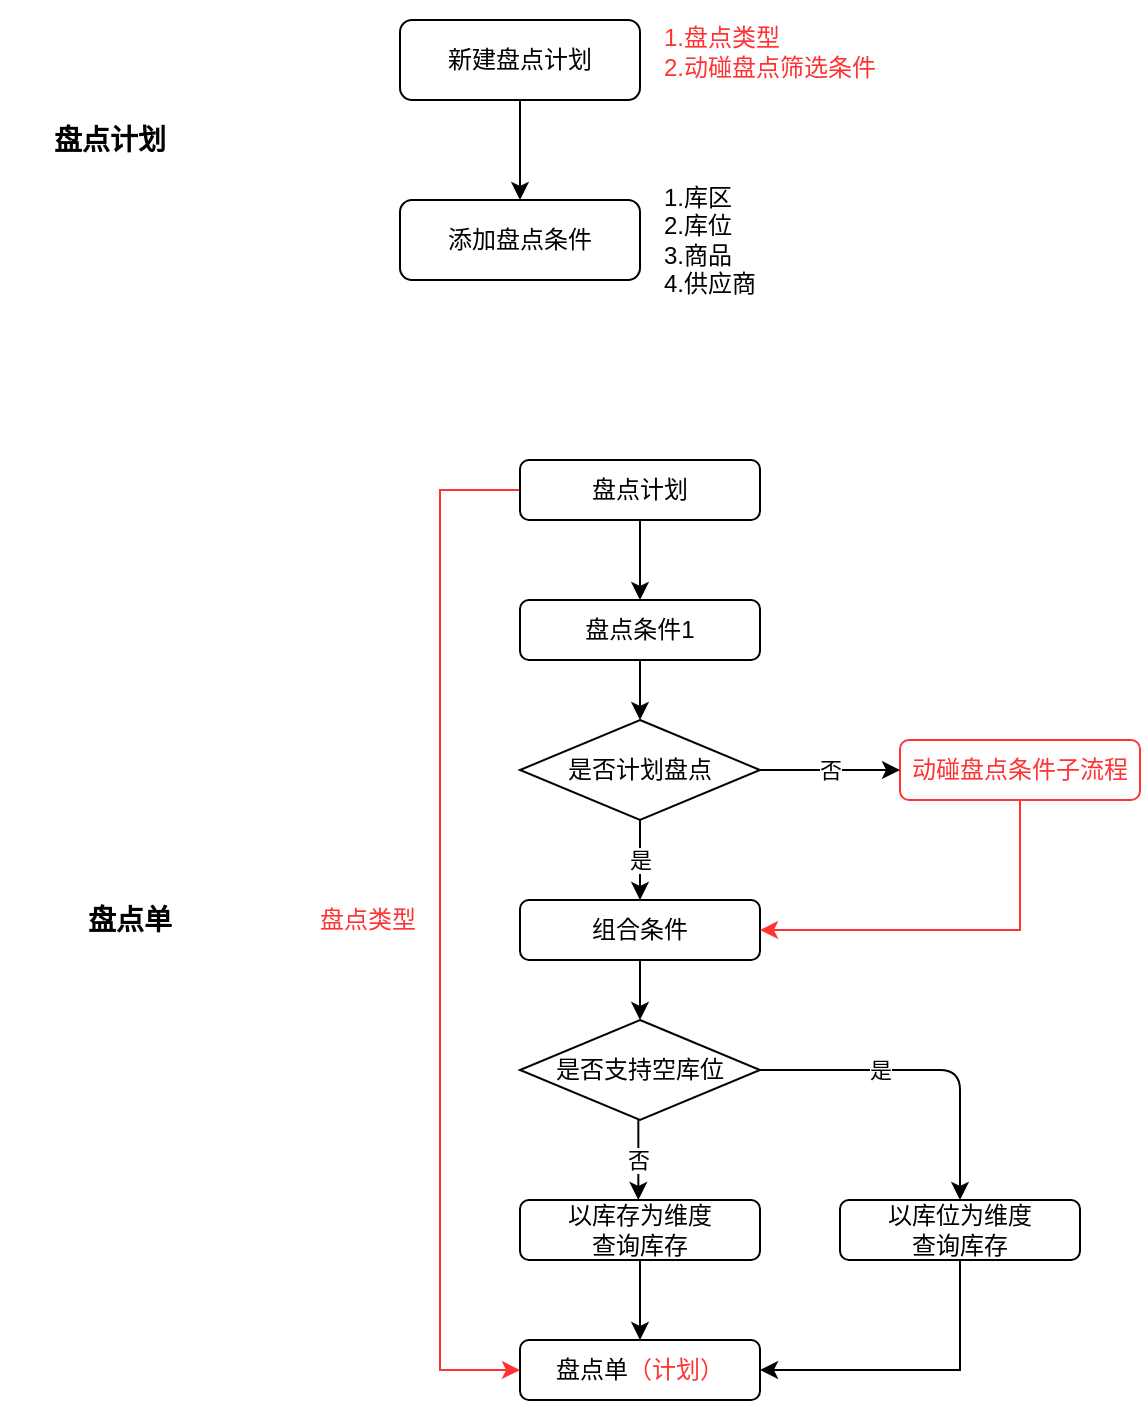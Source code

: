 <mxfile version="14.2.2" type="github">
  <diagram id="C5RBs43oDa-KdzZeNtuy" name="Page-1">
    <mxGraphModel dx="923" dy="430" grid="1" gridSize="10" guides="1" tooltips="1" connect="1" arrows="1" fold="1" page="1" pageScale="1" pageWidth="827" pageHeight="1169" math="0" shadow="0">
      <root>
        <mxCell id="WIyWlLk6GJQsqaUBKTNV-0" />
        <mxCell id="WIyWlLk6GJQsqaUBKTNV-1" parent="WIyWlLk6GJQsqaUBKTNV-0" />
        <mxCell id="EKh2bO4sF-y03ZDt91eH-3" style="edgeStyle=orthogonalEdgeStyle;rounded=0;orthogonalLoop=1;jettySize=auto;html=1;exitX=0.5;exitY=1;exitDx=0;exitDy=0;entryX=0.5;entryY=0;entryDx=0;entryDy=0;" edge="1" parent="WIyWlLk6GJQsqaUBKTNV-1" source="WIyWlLk6GJQsqaUBKTNV-3" target="WIyWlLk6GJQsqaUBKTNV-7">
          <mxGeometry relative="1" as="geometry" />
        </mxCell>
        <mxCell id="WIyWlLk6GJQsqaUBKTNV-3" value="新建盘点计划" style="rounded=1;whiteSpace=wrap;html=1;fontSize=12;glass=0;strokeWidth=1;shadow=0;" parent="WIyWlLk6GJQsqaUBKTNV-1" vertex="1">
          <mxGeometry x="310" y="80" width="120" height="40" as="geometry" />
        </mxCell>
        <mxCell id="WIyWlLk6GJQsqaUBKTNV-7" value="添加盘点条件" style="rounded=1;whiteSpace=wrap;html=1;fontSize=12;glass=0;strokeWidth=1;shadow=0;" parent="WIyWlLk6GJQsqaUBKTNV-1" vertex="1">
          <mxGeometry x="310" y="170" width="120" height="40" as="geometry" />
        </mxCell>
        <mxCell id="EKh2bO4sF-y03ZDt91eH-4" value="&lt;b&gt;&lt;font style=&quot;font-size: 14px&quot;&gt;盘点计划&lt;/font&gt;&lt;/b&gt;" style="text;html=1;strokeColor=none;fillColor=none;align=center;verticalAlign=middle;whiteSpace=wrap;rounded=0;" vertex="1" parent="WIyWlLk6GJQsqaUBKTNV-1">
          <mxGeometry x="110" y="130" width="110" height="20" as="geometry" />
        </mxCell>
        <mxCell id="EKh2bO4sF-y03ZDt91eH-5" value="&lt;font color=&quot;#ff3333&quot;&gt;1.盘点类型&lt;br&gt;2.动碰盘点筛选条件&lt;br&gt;&lt;/font&gt;" style="text;html=1;strokeColor=#FFFFFF;fillColor=none;align=left;verticalAlign=middle;whiteSpace=wrap;rounded=0;" vertex="1" parent="WIyWlLk6GJQsqaUBKTNV-1">
          <mxGeometry x="440" y="71" width="200" height="50" as="geometry" />
        </mxCell>
        <mxCell id="EKh2bO4sF-y03ZDt91eH-7" value="&lt;b&gt;&lt;font style=&quot;font-size: 14px&quot;&gt;盘点单&lt;/font&gt;&lt;/b&gt;" style="text;html=1;strokeColor=none;fillColor=none;align=center;verticalAlign=middle;whiteSpace=wrap;rounded=0;" vertex="1" parent="WIyWlLk6GJQsqaUBKTNV-1">
          <mxGeometry x="120" y="520" width="110" height="20" as="geometry" />
        </mxCell>
        <mxCell id="EKh2bO4sF-y03ZDt91eH-9" value="1.库区&lt;br&gt;2.库位&lt;br&gt;3.商品&lt;br&gt;4.供应商" style="text;html=1;strokeColor=#FFFFFF;fillColor=none;align=left;verticalAlign=middle;whiteSpace=wrap;rounded=0;shadow=0;" vertex="1" parent="WIyWlLk6GJQsqaUBKTNV-1">
          <mxGeometry x="440" y="160" width="110" height="60" as="geometry" />
        </mxCell>
        <mxCell id="EKh2bO4sF-y03ZDt91eH-59" style="edgeStyle=orthogonalEdgeStyle;rounded=0;orthogonalLoop=1;jettySize=auto;html=1;entryX=0;entryY=0.5;entryDx=0;entryDy=0;strokeColor=#FF3333;" edge="1" parent="WIyWlLk6GJQsqaUBKTNV-1" source="EKh2bO4sF-y03ZDt91eH-10" target="EKh2bO4sF-y03ZDt91eH-54">
          <mxGeometry relative="1" as="geometry">
            <Array as="points">
              <mxPoint x="330" y="315" />
              <mxPoint x="330" y="755" />
            </Array>
          </mxGeometry>
        </mxCell>
        <mxCell id="EKh2bO4sF-y03ZDt91eH-69" style="edgeStyle=orthogonalEdgeStyle;rounded=0;orthogonalLoop=1;jettySize=auto;html=1;entryX=0.5;entryY=0;entryDx=0;entryDy=0;strokeColor=#000000;" edge="1" parent="WIyWlLk6GJQsqaUBKTNV-1" source="EKh2bO4sF-y03ZDt91eH-10" target="EKh2bO4sF-y03ZDt91eH-11">
          <mxGeometry relative="1" as="geometry" />
        </mxCell>
        <mxCell id="EKh2bO4sF-y03ZDt91eH-10" value="盘点计划" style="rounded=1;whiteSpace=wrap;html=1;strokeColor=#000000;" vertex="1" parent="WIyWlLk6GJQsqaUBKTNV-1">
          <mxGeometry x="370" y="300" width="120" height="30" as="geometry" />
        </mxCell>
        <mxCell id="EKh2bO4sF-y03ZDt91eH-70" style="edgeStyle=orthogonalEdgeStyle;rounded=0;orthogonalLoop=1;jettySize=auto;html=1;entryX=0.5;entryY=0;entryDx=0;entryDy=0;strokeColor=#000000;" edge="1" parent="WIyWlLk6GJQsqaUBKTNV-1" source="EKh2bO4sF-y03ZDt91eH-11" target="EKh2bO4sF-y03ZDt91eH-68">
          <mxGeometry relative="1" as="geometry" />
        </mxCell>
        <mxCell id="EKh2bO4sF-y03ZDt91eH-11" value="盘点条件1" style="rounded=1;whiteSpace=wrap;html=1;strokeColor=#000000;" vertex="1" parent="WIyWlLk6GJQsqaUBKTNV-1">
          <mxGeometry x="370" y="370" width="120" height="30" as="geometry" />
        </mxCell>
        <mxCell id="EKh2bO4sF-y03ZDt91eH-21" style="rounded=0;orthogonalLoop=1;jettySize=auto;html=1;exitX=0.5;exitY=1;exitDx=0;exitDy=0;entryX=0.5;entryY=0;entryDx=0;entryDy=0;" edge="1" parent="WIyWlLk6GJQsqaUBKTNV-1" source="EKh2bO4sF-y03ZDt91eH-12" target="EKh2bO4sF-y03ZDt91eH-20">
          <mxGeometry relative="1" as="geometry" />
        </mxCell>
        <mxCell id="EKh2bO4sF-y03ZDt91eH-12" value="组合条件" style="rounded=1;whiteSpace=wrap;html=1;strokeColor=#000000;" vertex="1" parent="WIyWlLk6GJQsqaUBKTNV-1">
          <mxGeometry x="370" y="520" width="120" height="30" as="geometry" />
        </mxCell>
        <mxCell id="EKh2bO4sF-y03ZDt91eH-20" value="是否支持空库位" style="rhombus;whiteSpace=wrap;html=1;strokeColor=#000000;" vertex="1" parent="WIyWlLk6GJQsqaUBKTNV-1">
          <mxGeometry x="370" y="580" width="120" height="50" as="geometry" />
        </mxCell>
        <mxCell id="EKh2bO4sF-y03ZDt91eH-55" style="edgeStyle=none;rounded=0;orthogonalLoop=1;jettySize=auto;html=1;exitX=0.5;exitY=1;exitDx=0;exitDy=0;entryX=0.5;entryY=0;entryDx=0;entryDy=0;strokeColor=#000000;" edge="1" parent="WIyWlLk6GJQsqaUBKTNV-1" source="EKh2bO4sF-y03ZDt91eH-36" target="EKh2bO4sF-y03ZDt91eH-54">
          <mxGeometry relative="1" as="geometry" />
        </mxCell>
        <mxCell id="EKh2bO4sF-y03ZDt91eH-36" value="以库存为维度&lt;br&gt;查询库存" style="rounded=1;whiteSpace=wrap;html=1;strokeColor=#000000;" vertex="1" parent="WIyWlLk6GJQsqaUBKTNV-1">
          <mxGeometry x="370" y="670" width="120" height="30" as="geometry" />
        </mxCell>
        <mxCell id="EKh2bO4sF-y03ZDt91eH-57" style="edgeStyle=orthogonalEdgeStyle;rounded=0;orthogonalLoop=1;jettySize=auto;html=1;entryX=1;entryY=0.5;entryDx=0;entryDy=0;strokeColor=#000000;" edge="1" parent="WIyWlLk6GJQsqaUBKTNV-1" source="EKh2bO4sF-y03ZDt91eH-42" target="EKh2bO4sF-y03ZDt91eH-54">
          <mxGeometry relative="1" as="geometry">
            <Array as="points">
              <mxPoint x="590" y="755" />
            </Array>
          </mxGeometry>
        </mxCell>
        <mxCell id="EKh2bO4sF-y03ZDt91eH-42" value="以库位为维度&lt;br&gt;查询库存" style="rounded=1;whiteSpace=wrap;html=1;strokeColor=#000000;" vertex="1" parent="WIyWlLk6GJQsqaUBKTNV-1">
          <mxGeometry x="530" y="670" width="120" height="30" as="geometry" />
        </mxCell>
        <mxCell id="EKh2bO4sF-y03ZDt91eH-54" value="盘点单&lt;font color=&quot;#ff3333&quot;&gt;（计划）&lt;/font&gt;" style="rounded=1;whiteSpace=wrap;html=1;strokeColor=#000000;" vertex="1" parent="WIyWlLk6GJQsqaUBKTNV-1">
          <mxGeometry x="370" y="740" width="120" height="30" as="geometry" />
        </mxCell>
        <mxCell id="EKh2bO4sF-y03ZDt91eH-60" value="&lt;font color=&quot;#ff3333&quot;&gt;盘点类型&lt;/font&gt;" style="text;html=1;strokeColor=#FFFFFF;fillColor=none;align=left;verticalAlign=middle;whiteSpace=wrap;rounded=0;" vertex="1" parent="WIyWlLk6GJQsqaUBKTNV-1">
          <mxGeometry x="268" y="500" width="60" height="60" as="geometry" />
        </mxCell>
        <mxCell id="EKh2bO4sF-y03ZDt91eH-73" style="edgeStyle=orthogonalEdgeStyle;rounded=0;orthogonalLoop=1;jettySize=auto;html=1;entryX=1;entryY=0.5;entryDx=0;entryDy=0;strokeColor=#FF3333;" edge="1" parent="WIyWlLk6GJQsqaUBKTNV-1" source="EKh2bO4sF-y03ZDt91eH-61" target="EKh2bO4sF-y03ZDt91eH-12">
          <mxGeometry relative="1" as="geometry">
            <Array as="points">
              <mxPoint x="620" y="535" />
            </Array>
          </mxGeometry>
        </mxCell>
        <mxCell id="EKh2bO4sF-y03ZDt91eH-61" value="&lt;font color=&quot;#ff3333&quot;&gt;动碰盘点条件子流程&lt;/font&gt;" style="rounded=1;whiteSpace=wrap;html=1;strokeColor=#FF3333;" vertex="1" parent="WIyWlLk6GJQsqaUBKTNV-1">
          <mxGeometry x="560" y="440" width="120" height="30" as="geometry" />
        </mxCell>
        <mxCell id="EKh2bO4sF-y03ZDt91eH-68" value="是否计划盘点" style="rhombus;whiteSpace=wrap;html=1;strokeColor=#000000;" vertex="1" parent="WIyWlLk6GJQsqaUBKTNV-1">
          <mxGeometry x="370" y="430" width="120" height="50" as="geometry" />
        </mxCell>
        <mxCell id="EKh2bO4sF-y03ZDt91eH-76" value="" style="endArrow=classic;html=1;strokeColor=#000000;exitX=1;exitY=0.5;exitDx=0;exitDy=0;entryX=0;entryY=0.5;entryDx=0;entryDy=0;" edge="1" parent="WIyWlLk6GJQsqaUBKTNV-1" source="EKh2bO4sF-y03ZDt91eH-68" target="EKh2bO4sF-y03ZDt91eH-61">
          <mxGeometry relative="1" as="geometry">
            <mxPoint x="490" y="470" as="sourcePoint" />
            <mxPoint x="590" y="470" as="targetPoint" />
          </mxGeometry>
        </mxCell>
        <mxCell id="EKh2bO4sF-y03ZDt91eH-77" value="否" style="edgeLabel;resizable=0;html=1;align=center;verticalAlign=middle;" connectable="0" vertex="1" parent="EKh2bO4sF-y03ZDt91eH-76">
          <mxGeometry relative="1" as="geometry" />
        </mxCell>
        <mxCell id="EKh2bO4sF-y03ZDt91eH-78" value="" style="endArrow=classic;html=1;strokeColor=#000000;exitX=0.5;exitY=1;exitDx=0;exitDy=0;entryX=0.5;entryY=0;entryDx=0;entryDy=0;" edge="1" parent="WIyWlLk6GJQsqaUBKTNV-1" source="EKh2bO4sF-y03ZDt91eH-68" target="EKh2bO4sF-y03ZDt91eH-12">
          <mxGeometry relative="1" as="geometry">
            <mxPoint x="420" y="490" as="sourcePoint" />
            <mxPoint x="520" y="490" as="targetPoint" />
          </mxGeometry>
        </mxCell>
        <mxCell id="EKh2bO4sF-y03ZDt91eH-79" value="是" style="edgeLabel;resizable=0;html=1;align=center;verticalAlign=middle;" connectable="0" vertex="1" parent="EKh2bO4sF-y03ZDt91eH-78">
          <mxGeometry relative="1" as="geometry" />
        </mxCell>
        <mxCell id="EKh2bO4sF-y03ZDt91eH-80" value="" style="endArrow=classic;html=1;strokeColor=#000000;exitX=0.5;exitY=1;exitDx=0;exitDy=0;entryX=0.5;entryY=0;entryDx=0;entryDy=0;" edge="1" parent="WIyWlLk6GJQsqaUBKTNV-1">
          <mxGeometry relative="1" as="geometry">
            <mxPoint x="429.17" y="630.0" as="sourcePoint" />
            <mxPoint x="429.17" y="670.0" as="targetPoint" />
          </mxGeometry>
        </mxCell>
        <mxCell id="EKh2bO4sF-y03ZDt91eH-81" value="否" style="edgeLabel;resizable=0;html=1;align=center;verticalAlign=middle;" connectable="0" vertex="1" parent="EKh2bO4sF-y03ZDt91eH-80">
          <mxGeometry relative="1" as="geometry" />
        </mxCell>
        <mxCell id="EKh2bO4sF-y03ZDt91eH-82" value="" style="endArrow=classic;html=1;strokeColor=#000000;exitX=1;exitY=0.5;exitDx=0;exitDy=0;entryX=0.5;entryY=0;entryDx=0;entryDy=0;" edge="1" parent="WIyWlLk6GJQsqaUBKTNV-1" source="EKh2bO4sF-y03ZDt91eH-20" target="EKh2bO4sF-y03ZDt91eH-42">
          <mxGeometry relative="1" as="geometry">
            <mxPoint x="490" y="640" as="sourcePoint" />
            <mxPoint x="590" y="640" as="targetPoint" />
            <Array as="points">
              <mxPoint x="590" y="605" />
            </Array>
          </mxGeometry>
        </mxCell>
        <mxCell id="EKh2bO4sF-y03ZDt91eH-83" value="是" style="edgeLabel;resizable=0;html=1;align=center;verticalAlign=middle;" connectable="0" vertex="1" parent="EKh2bO4sF-y03ZDt91eH-82">
          <mxGeometry relative="1" as="geometry">
            <mxPoint x="-22.5" as="offset" />
          </mxGeometry>
        </mxCell>
      </root>
    </mxGraphModel>
  </diagram>
</mxfile>

